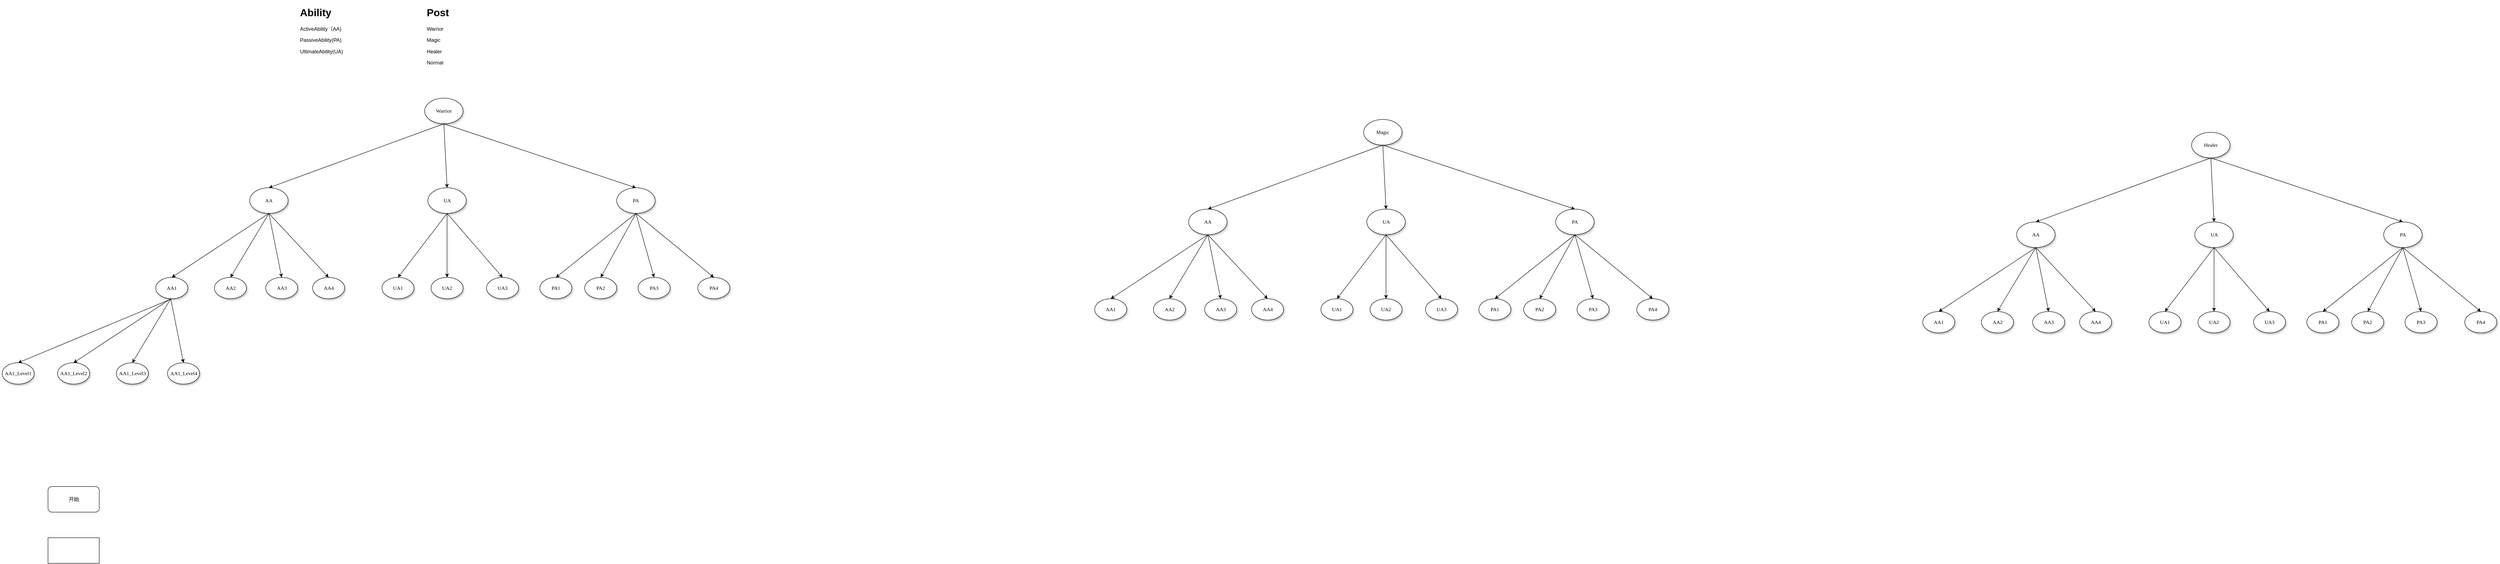 <mxfile version="22.0.3" type="device">
  <diagram name="Page-1" id="42789a77-a242-8287-6e28-9cd8cfd52e62">
    <mxGraphModel dx="3158" dy="2030" grid="1" gridSize="10" guides="1" tooltips="1" connect="1" arrows="1" fold="1" page="1" pageScale="1" pageWidth="1100" pageHeight="850" background="none" math="0" shadow="0">
      <root>
        <mxCell id="0" />
        <mxCell id="1" parent="0" />
        <mxCell id="1ea317790d2ca983-1" value="Warrior" style="ellipse;whiteSpace=wrap;html=1;rounded=0;shadow=1;comic=0;labelBackgroundColor=none;strokeWidth=1;fontFamily=Verdana;fontSize=12;align=center;" parent="1" vertex="1">
          <mxGeometry x="330" y="-60" width="90" height="60" as="geometry" />
        </mxCell>
        <mxCell id="1ea317790d2ca983-2" value="&lt;span&gt;AA1&lt;/span&gt;" style="ellipse;whiteSpace=wrap;html=1;rounded=0;shadow=1;comic=0;labelBackgroundColor=none;strokeWidth=1;fontFamily=Verdana;fontSize=12;align=center;" parent="1" vertex="1">
          <mxGeometry x="-300" y="360" width="75" height="50" as="geometry" />
        </mxCell>
        <mxCell id="1ea317790d2ca983-3" value="&lt;span&gt;AA3&lt;/span&gt;" style="ellipse;whiteSpace=wrap;html=1;rounded=0;shadow=1;comic=0;labelBackgroundColor=none;strokeWidth=1;fontFamily=Verdana;fontSize=12;align=center;" parent="1" vertex="1">
          <mxGeometry x="-42.5" y="360" width="75" height="50" as="geometry" />
        </mxCell>
        <mxCell id="1ea317790d2ca983-9" value="AA2" style="ellipse;whiteSpace=wrap;html=1;rounded=0;shadow=1;comic=0;labelBackgroundColor=none;strokeWidth=1;fontFamily=Verdana;fontSize=12;align=center;" parent="1" vertex="1">
          <mxGeometry x="-162.5" y="360" width="75" height="50" as="geometry" />
        </mxCell>
        <mxCell id="1ea317790d2ca983-10" value="&lt;span&gt;AA4&lt;/span&gt;" style="ellipse;whiteSpace=wrap;html=1;rounded=0;shadow=1;comic=0;labelBackgroundColor=none;strokeWidth=1;fontFamily=Verdana;fontSize=12;align=center;" parent="1" vertex="1">
          <mxGeometry x="67.5" y="360" width="75" height="50" as="geometry" />
        </mxCell>
        <mxCell id="gW06uHLfzCwnz44VdpSl-1" value="&lt;h1&gt;Ability&lt;/h1&gt;&lt;p&gt;ActiveAbility（AA)&lt;/p&gt;&lt;p&gt;PassiveAbility(PA)&lt;/p&gt;&lt;p&gt;UltimateAbility(UA)&lt;br&gt;&lt;/p&gt;" style="text;html=1;strokeColor=none;fillColor=none;spacing=5;spacingTop=-20;whiteSpace=wrap;overflow=hidden;rounded=0;" parent="1" vertex="1">
          <mxGeometry x="32.5" y="-280" width="190" height="120" as="geometry" />
        </mxCell>
        <mxCell id="gW06uHLfzCwnz44VdpSl-2" value="&lt;h1&gt;Post&lt;/h1&gt;&lt;p&gt;Warrior&lt;/p&gt;&lt;p&gt;Magic&lt;/p&gt;&lt;p&gt;Healer&lt;/p&gt;&lt;p&gt;Normal&lt;/p&gt;" style="text;html=1;strokeColor=none;fillColor=none;spacing=5;spacingTop=-20;whiteSpace=wrap;overflow=hidden;rounded=0;" parent="1" vertex="1">
          <mxGeometry x="330" y="-280" width="190" height="160" as="geometry" />
        </mxCell>
        <mxCell id="gW06uHLfzCwnz44VdpSl-6" value="" style="endArrow=classic;html=1;rounded=0;exitX=0.5;exitY=1;exitDx=0;exitDy=0;entryX=0.5;entryY=0;entryDx=0;entryDy=0;" parent="1" source="gW06uHLfzCwnz44VdpSl-10" target="1ea317790d2ca983-2" edge="1">
          <mxGeometry width="50" height="50" relative="1" as="geometry">
            <mxPoint x="90" y="150" as="sourcePoint" />
            <mxPoint x="140" y="100" as="targetPoint" />
          </mxGeometry>
        </mxCell>
        <mxCell id="gW06uHLfzCwnz44VdpSl-7" value="" style="endArrow=classic;html=1;rounded=0;exitX=0.5;exitY=1;exitDx=0;exitDy=0;entryX=0.5;entryY=0;entryDx=0;entryDy=0;" parent="1" source="gW06uHLfzCwnz44VdpSl-10" target="1ea317790d2ca983-9" edge="1">
          <mxGeometry width="50" height="50" relative="1" as="geometry">
            <mxPoint x="339.25" y="69.79" as="sourcePoint" />
            <mxPoint x="176.25" y="178.79" as="targetPoint" />
          </mxGeometry>
        </mxCell>
        <mxCell id="gW06uHLfzCwnz44VdpSl-8" value="" style="endArrow=classic;html=1;rounded=0;exitX=0.5;exitY=1;exitDx=0;exitDy=0;entryX=0.5;entryY=0;entryDx=0;entryDy=0;" parent="1" source="gW06uHLfzCwnz44VdpSl-10" target="1ea317790d2ca983-3" edge="1">
          <mxGeometry width="50" height="50" relative="1" as="geometry">
            <mxPoint x="357.5" y="60" as="sourcePoint" />
            <mxPoint x="300.5" y="160" as="targetPoint" />
          </mxGeometry>
        </mxCell>
        <mxCell id="gW06uHLfzCwnz44VdpSl-9" value="" style="endArrow=classic;html=1;rounded=0;exitX=0.5;exitY=1;exitDx=0;exitDy=0;entryX=0.5;entryY=0;entryDx=0;entryDy=0;" parent="1" source="gW06uHLfzCwnz44VdpSl-10" target="1ea317790d2ca983-10" edge="1">
          <mxGeometry width="50" height="50" relative="1" as="geometry">
            <mxPoint x="401.25" y="40" as="sourcePoint" />
            <mxPoint x="464.25" y="140" as="targetPoint" />
          </mxGeometry>
        </mxCell>
        <mxCell id="gW06uHLfzCwnz44VdpSl-10" value="AA" style="ellipse;whiteSpace=wrap;html=1;rounded=0;shadow=1;comic=0;labelBackgroundColor=none;strokeWidth=1;fontFamily=Verdana;fontSize=12;align=center;" parent="1" vertex="1">
          <mxGeometry x="-80" y="150" width="90" height="60" as="geometry" />
        </mxCell>
        <mxCell id="gW06uHLfzCwnz44VdpSl-12" value="PA1" style="ellipse;whiteSpace=wrap;html=1;rounded=0;shadow=1;comic=0;labelBackgroundColor=none;strokeWidth=1;fontFamily=Verdana;fontSize=12;align=center;" parent="1" vertex="1">
          <mxGeometry x="600" y="360" width="75" height="50" as="geometry" />
        </mxCell>
        <mxCell id="gW06uHLfzCwnz44VdpSl-13" value="PA3" style="ellipse;whiteSpace=wrap;html=1;rounded=0;shadow=1;comic=0;labelBackgroundColor=none;strokeWidth=1;fontFamily=Verdana;fontSize=12;align=center;" parent="1" vertex="1">
          <mxGeometry x="830" y="360" width="75" height="50" as="geometry" />
        </mxCell>
        <mxCell id="gW06uHLfzCwnz44VdpSl-14" value="PA2" style="ellipse;whiteSpace=wrap;html=1;rounded=0;shadow=1;comic=0;labelBackgroundColor=none;strokeWidth=1;fontFamily=Verdana;fontSize=12;align=center;" parent="1" vertex="1">
          <mxGeometry x="705" y="360" width="75" height="50" as="geometry" />
        </mxCell>
        <mxCell id="gW06uHLfzCwnz44VdpSl-15" value="PA4" style="ellipse;whiteSpace=wrap;html=1;rounded=0;shadow=1;comic=0;labelBackgroundColor=none;strokeWidth=1;fontFamily=Verdana;fontSize=12;align=center;" parent="1" vertex="1">
          <mxGeometry x="970" y="360" width="75" height="50" as="geometry" />
        </mxCell>
        <mxCell id="gW06uHLfzCwnz44VdpSl-16" value="" style="endArrow=classic;html=1;rounded=0;exitX=0.5;exitY=1;exitDx=0;exitDy=0;entryX=0.5;entryY=0;entryDx=0;entryDy=0;" parent="1" source="gW06uHLfzCwnz44VdpSl-20" target="gW06uHLfzCwnz44VdpSl-12" edge="1">
          <mxGeometry width="50" height="50" relative="1" as="geometry">
            <mxPoint x="950" y="150" as="sourcePoint" />
            <mxPoint x="1000" y="100" as="targetPoint" />
          </mxGeometry>
        </mxCell>
        <mxCell id="gW06uHLfzCwnz44VdpSl-17" value="" style="endArrow=classic;html=1;rounded=0;exitX=0.5;exitY=1;exitDx=0;exitDy=0;entryX=0.5;entryY=0;entryDx=0;entryDy=0;" parent="1" source="gW06uHLfzCwnz44VdpSl-20" target="gW06uHLfzCwnz44VdpSl-14" edge="1">
          <mxGeometry width="50" height="50" relative="1" as="geometry">
            <mxPoint x="1199.25" y="69.79" as="sourcePoint" />
            <mxPoint x="1036.25" y="178.79" as="targetPoint" />
          </mxGeometry>
        </mxCell>
        <mxCell id="gW06uHLfzCwnz44VdpSl-18" value="" style="endArrow=classic;html=1;rounded=0;exitX=0.5;exitY=1;exitDx=0;exitDy=0;entryX=0.5;entryY=0;entryDx=0;entryDy=0;" parent="1" source="gW06uHLfzCwnz44VdpSl-20" target="gW06uHLfzCwnz44VdpSl-13" edge="1">
          <mxGeometry width="50" height="50" relative="1" as="geometry">
            <mxPoint x="1217.5" y="60" as="sourcePoint" />
            <mxPoint x="1160.5" y="160" as="targetPoint" />
          </mxGeometry>
        </mxCell>
        <mxCell id="gW06uHLfzCwnz44VdpSl-19" value="" style="endArrow=classic;html=1;rounded=0;exitX=0.5;exitY=1;exitDx=0;exitDy=0;entryX=0.5;entryY=0;entryDx=0;entryDy=0;" parent="1" source="gW06uHLfzCwnz44VdpSl-20" target="gW06uHLfzCwnz44VdpSl-15" edge="1">
          <mxGeometry width="50" height="50" relative="1" as="geometry">
            <mxPoint x="1261.25" y="40" as="sourcePoint" />
            <mxPoint x="1324.25" y="140" as="targetPoint" />
          </mxGeometry>
        </mxCell>
        <mxCell id="gW06uHLfzCwnz44VdpSl-20" value="PA" style="ellipse;whiteSpace=wrap;html=1;rounded=0;shadow=1;comic=0;labelBackgroundColor=none;strokeWidth=1;fontFamily=Verdana;fontSize=12;align=center;" parent="1" vertex="1">
          <mxGeometry x="780" y="150" width="90" height="60" as="geometry" />
        </mxCell>
        <mxCell id="gW06uHLfzCwnz44VdpSl-21" value="UA1" style="ellipse;whiteSpace=wrap;html=1;rounded=0;shadow=1;comic=0;labelBackgroundColor=none;strokeWidth=1;fontFamily=Verdana;fontSize=12;align=center;" parent="1" vertex="1">
          <mxGeometry x="230" y="360" width="75" height="50" as="geometry" />
        </mxCell>
        <mxCell id="gW06uHLfzCwnz44VdpSl-22" value="UA3" style="ellipse;whiteSpace=wrap;html=1;rounded=0;shadow=1;comic=0;labelBackgroundColor=none;strokeWidth=1;fontFamily=Verdana;fontSize=12;align=center;" parent="1" vertex="1">
          <mxGeometry x="475" y="360" width="75" height="50" as="geometry" />
        </mxCell>
        <mxCell id="gW06uHLfzCwnz44VdpSl-23" value="UA2" style="ellipse;whiteSpace=wrap;html=1;rounded=0;shadow=1;comic=0;labelBackgroundColor=none;strokeWidth=1;fontFamily=Verdana;fontSize=12;align=center;" parent="1" vertex="1">
          <mxGeometry x="345" y="360" width="75" height="50" as="geometry" />
        </mxCell>
        <mxCell id="gW06uHLfzCwnz44VdpSl-24" value="" style="endArrow=classic;html=1;rounded=0;exitX=0.5;exitY=1;exitDx=0;exitDy=0;entryX=0.5;entryY=0;entryDx=0;entryDy=0;" parent="1" source="gW06uHLfzCwnz44VdpSl-27" target="gW06uHLfzCwnz44VdpSl-21" edge="1">
          <mxGeometry width="50" height="50" relative="1" as="geometry">
            <mxPoint x="566.25" y="150" as="sourcePoint" />
            <mxPoint x="616.25" y="100" as="targetPoint" />
          </mxGeometry>
        </mxCell>
        <mxCell id="gW06uHLfzCwnz44VdpSl-25" value="" style="endArrow=classic;html=1;rounded=0;exitX=0.5;exitY=1;exitDx=0;exitDy=0;entryX=0.5;entryY=0;entryDx=0;entryDy=0;" parent="1" source="gW06uHLfzCwnz44VdpSl-27" target="gW06uHLfzCwnz44VdpSl-23" edge="1">
          <mxGeometry width="50" height="50" relative="1" as="geometry">
            <mxPoint x="815.5" y="69.79" as="sourcePoint" />
            <mxPoint x="652.5" y="178.79" as="targetPoint" />
          </mxGeometry>
        </mxCell>
        <mxCell id="gW06uHLfzCwnz44VdpSl-26" value="" style="endArrow=classic;html=1;rounded=0;exitX=0.5;exitY=1;exitDx=0;exitDy=0;entryX=0.5;entryY=0;entryDx=0;entryDy=0;" parent="1" source="gW06uHLfzCwnz44VdpSl-27" target="gW06uHLfzCwnz44VdpSl-22" edge="1">
          <mxGeometry width="50" height="50" relative="1" as="geometry">
            <mxPoint x="833.75" y="60" as="sourcePoint" />
            <mxPoint x="776.75" y="160" as="targetPoint" />
          </mxGeometry>
        </mxCell>
        <mxCell id="gW06uHLfzCwnz44VdpSl-27" value="UA" style="ellipse;whiteSpace=wrap;html=1;rounded=0;shadow=1;comic=0;labelBackgroundColor=none;strokeWidth=1;fontFamily=Verdana;fontSize=12;align=center;" parent="1" vertex="1">
          <mxGeometry x="337.5" y="150" width="90" height="60" as="geometry" />
        </mxCell>
        <mxCell id="gW06uHLfzCwnz44VdpSl-30" value="" style="endArrow=classic;html=1;rounded=0;exitX=0.5;exitY=1;exitDx=0;exitDy=0;entryX=0.5;entryY=0;entryDx=0;entryDy=0;" parent="1" source="1ea317790d2ca983-1" target="gW06uHLfzCwnz44VdpSl-10" edge="1">
          <mxGeometry width="50" height="50" relative="1" as="geometry">
            <mxPoint x="70" y="150" as="sourcePoint" />
            <mxPoint x="120" y="100" as="targetPoint" />
          </mxGeometry>
        </mxCell>
        <mxCell id="gW06uHLfzCwnz44VdpSl-31" value="" style="endArrow=classic;html=1;rounded=0;exitX=0.5;exitY=1;exitDx=0;exitDy=0;entryX=0.5;entryY=0;entryDx=0;entryDy=0;" parent="1" source="1ea317790d2ca983-1" target="gW06uHLfzCwnz44VdpSl-27" edge="1">
          <mxGeometry width="50" height="50" relative="1" as="geometry">
            <mxPoint x="521.19" y="21" as="sourcePoint" />
            <mxPoint x="183.19" y="150" as="targetPoint" />
          </mxGeometry>
        </mxCell>
        <mxCell id="gW06uHLfzCwnz44VdpSl-34" value="" style="endArrow=classic;html=1;rounded=0;exitX=0.5;exitY=1;exitDx=0;exitDy=0;entryX=0.5;entryY=0;entryDx=0;entryDy=0;" parent="1" source="1ea317790d2ca983-1" target="gW06uHLfzCwnz44VdpSl-20" edge="1">
          <mxGeometry width="50" height="50" relative="1" as="geometry">
            <mxPoint x="666.25" y="-20" as="sourcePoint" />
            <mxPoint x="650.25" y="130" as="targetPoint" />
          </mxGeometry>
        </mxCell>
        <mxCell id="gW06uHLfzCwnz44VdpSl-36" value="Magic" style="ellipse;whiteSpace=wrap;html=1;rounded=0;shadow=1;comic=0;labelBackgroundColor=none;strokeWidth=1;fontFamily=Verdana;fontSize=12;align=center;" parent="1" vertex="1">
          <mxGeometry x="2530" y="-10" width="90" height="60" as="geometry" />
        </mxCell>
        <mxCell id="gW06uHLfzCwnz44VdpSl-37" value="&lt;span&gt;AA1&lt;/span&gt;" style="ellipse;whiteSpace=wrap;html=1;rounded=0;shadow=1;comic=0;labelBackgroundColor=none;strokeWidth=1;fontFamily=Verdana;fontSize=12;align=center;" parent="1" vertex="1">
          <mxGeometry x="1900" y="410" width="75" height="50" as="geometry" />
        </mxCell>
        <mxCell id="gW06uHLfzCwnz44VdpSl-38" value="&lt;span&gt;AA3&lt;/span&gt;" style="ellipse;whiteSpace=wrap;html=1;rounded=0;shadow=1;comic=0;labelBackgroundColor=none;strokeWidth=1;fontFamily=Verdana;fontSize=12;align=center;" parent="1" vertex="1">
          <mxGeometry x="2157.5" y="410" width="75" height="50" as="geometry" />
        </mxCell>
        <mxCell id="gW06uHLfzCwnz44VdpSl-39" value="AA2" style="ellipse;whiteSpace=wrap;html=1;rounded=0;shadow=1;comic=0;labelBackgroundColor=none;strokeWidth=1;fontFamily=Verdana;fontSize=12;align=center;" parent="1" vertex="1">
          <mxGeometry x="2037.5" y="410" width="75" height="50" as="geometry" />
        </mxCell>
        <mxCell id="gW06uHLfzCwnz44VdpSl-40" value="&lt;span&gt;AA4&lt;/span&gt;" style="ellipse;whiteSpace=wrap;html=1;rounded=0;shadow=1;comic=0;labelBackgroundColor=none;strokeWidth=1;fontFamily=Verdana;fontSize=12;align=center;" parent="1" vertex="1">
          <mxGeometry x="2267.5" y="410" width="75" height="50" as="geometry" />
        </mxCell>
        <mxCell id="gW06uHLfzCwnz44VdpSl-41" value="" style="endArrow=classic;html=1;rounded=0;exitX=0.5;exitY=1;exitDx=0;exitDy=0;entryX=0.5;entryY=0;entryDx=0;entryDy=0;" parent="1" source="gW06uHLfzCwnz44VdpSl-45" target="gW06uHLfzCwnz44VdpSl-37" edge="1">
          <mxGeometry width="50" height="50" relative="1" as="geometry">
            <mxPoint x="2290" y="200" as="sourcePoint" />
            <mxPoint x="2340" y="150" as="targetPoint" />
          </mxGeometry>
        </mxCell>
        <mxCell id="gW06uHLfzCwnz44VdpSl-42" value="" style="endArrow=classic;html=1;rounded=0;exitX=0.5;exitY=1;exitDx=0;exitDy=0;entryX=0.5;entryY=0;entryDx=0;entryDy=0;" parent="1" source="gW06uHLfzCwnz44VdpSl-45" target="gW06uHLfzCwnz44VdpSl-39" edge="1">
          <mxGeometry width="50" height="50" relative="1" as="geometry">
            <mxPoint x="2539.25" y="119.79" as="sourcePoint" />
            <mxPoint x="2376.25" y="228.79" as="targetPoint" />
          </mxGeometry>
        </mxCell>
        <mxCell id="gW06uHLfzCwnz44VdpSl-43" value="" style="endArrow=classic;html=1;rounded=0;exitX=0.5;exitY=1;exitDx=0;exitDy=0;entryX=0.5;entryY=0;entryDx=0;entryDy=0;" parent="1" source="gW06uHLfzCwnz44VdpSl-45" target="gW06uHLfzCwnz44VdpSl-38" edge="1">
          <mxGeometry width="50" height="50" relative="1" as="geometry">
            <mxPoint x="2557.5" y="110" as="sourcePoint" />
            <mxPoint x="2500.5" y="210" as="targetPoint" />
          </mxGeometry>
        </mxCell>
        <mxCell id="gW06uHLfzCwnz44VdpSl-44" value="" style="endArrow=classic;html=1;rounded=0;exitX=0.5;exitY=1;exitDx=0;exitDy=0;entryX=0.5;entryY=0;entryDx=0;entryDy=0;" parent="1" source="gW06uHLfzCwnz44VdpSl-45" target="gW06uHLfzCwnz44VdpSl-40" edge="1">
          <mxGeometry width="50" height="50" relative="1" as="geometry">
            <mxPoint x="2601.25" y="90" as="sourcePoint" />
            <mxPoint x="2664.25" y="190" as="targetPoint" />
          </mxGeometry>
        </mxCell>
        <mxCell id="gW06uHLfzCwnz44VdpSl-45" value="AA" style="ellipse;whiteSpace=wrap;html=1;rounded=0;shadow=1;comic=0;labelBackgroundColor=none;strokeWidth=1;fontFamily=Verdana;fontSize=12;align=center;" parent="1" vertex="1">
          <mxGeometry x="2120" y="200" width="90" height="60" as="geometry" />
        </mxCell>
        <mxCell id="gW06uHLfzCwnz44VdpSl-46" value="PA1" style="ellipse;whiteSpace=wrap;html=1;rounded=0;shadow=1;comic=0;labelBackgroundColor=none;strokeWidth=1;fontFamily=Verdana;fontSize=12;align=center;" parent="1" vertex="1">
          <mxGeometry x="2800" y="410" width="75" height="50" as="geometry" />
        </mxCell>
        <mxCell id="gW06uHLfzCwnz44VdpSl-47" value="PA3" style="ellipse;whiteSpace=wrap;html=1;rounded=0;shadow=1;comic=0;labelBackgroundColor=none;strokeWidth=1;fontFamily=Verdana;fontSize=12;align=center;" parent="1" vertex="1">
          <mxGeometry x="3030" y="410" width="75" height="50" as="geometry" />
        </mxCell>
        <mxCell id="gW06uHLfzCwnz44VdpSl-48" value="PA2" style="ellipse;whiteSpace=wrap;html=1;rounded=0;shadow=1;comic=0;labelBackgroundColor=none;strokeWidth=1;fontFamily=Verdana;fontSize=12;align=center;" parent="1" vertex="1">
          <mxGeometry x="2905" y="410" width="75" height="50" as="geometry" />
        </mxCell>
        <mxCell id="gW06uHLfzCwnz44VdpSl-49" value="PA4" style="ellipse;whiteSpace=wrap;html=1;rounded=0;shadow=1;comic=0;labelBackgroundColor=none;strokeWidth=1;fontFamily=Verdana;fontSize=12;align=center;" parent="1" vertex="1">
          <mxGeometry x="3170" y="410" width="75" height="50" as="geometry" />
        </mxCell>
        <mxCell id="gW06uHLfzCwnz44VdpSl-50" value="" style="endArrow=classic;html=1;rounded=0;exitX=0.5;exitY=1;exitDx=0;exitDy=0;entryX=0.5;entryY=0;entryDx=0;entryDy=0;" parent="1" source="gW06uHLfzCwnz44VdpSl-54" target="gW06uHLfzCwnz44VdpSl-46" edge="1">
          <mxGeometry width="50" height="50" relative="1" as="geometry">
            <mxPoint x="3150" y="200" as="sourcePoint" />
            <mxPoint x="3200" y="150" as="targetPoint" />
          </mxGeometry>
        </mxCell>
        <mxCell id="gW06uHLfzCwnz44VdpSl-51" value="" style="endArrow=classic;html=1;rounded=0;exitX=0.5;exitY=1;exitDx=0;exitDy=0;entryX=0.5;entryY=0;entryDx=0;entryDy=0;" parent="1" source="gW06uHLfzCwnz44VdpSl-54" target="gW06uHLfzCwnz44VdpSl-48" edge="1">
          <mxGeometry width="50" height="50" relative="1" as="geometry">
            <mxPoint x="3399.25" y="119.79" as="sourcePoint" />
            <mxPoint x="3236.25" y="228.79" as="targetPoint" />
          </mxGeometry>
        </mxCell>
        <mxCell id="gW06uHLfzCwnz44VdpSl-52" value="" style="endArrow=classic;html=1;rounded=0;exitX=0.5;exitY=1;exitDx=0;exitDy=0;entryX=0.5;entryY=0;entryDx=0;entryDy=0;" parent="1" source="gW06uHLfzCwnz44VdpSl-54" target="gW06uHLfzCwnz44VdpSl-47" edge="1">
          <mxGeometry width="50" height="50" relative="1" as="geometry">
            <mxPoint x="3417.5" y="110" as="sourcePoint" />
            <mxPoint x="3360.5" y="210" as="targetPoint" />
          </mxGeometry>
        </mxCell>
        <mxCell id="gW06uHLfzCwnz44VdpSl-53" value="" style="endArrow=classic;html=1;rounded=0;exitX=0.5;exitY=1;exitDx=0;exitDy=0;entryX=0.5;entryY=0;entryDx=0;entryDy=0;" parent="1" source="gW06uHLfzCwnz44VdpSl-54" target="gW06uHLfzCwnz44VdpSl-49" edge="1">
          <mxGeometry width="50" height="50" relative="1" as="geometry">
            <mxPoint x="3461.25" y="90" as="sourcePoint" />
            <mxPoint x="3524.25" y="190" as="targetPoint" />
          </mxGeometry>
        </mxCell>
        <mxCell id="gW06uHLfzCwnz44VdpSl-54" value="PA" style="ellipse;whiteSpace=wrap;html=1;rounded=0;shadow=1;comic=0;labelBackgroundColor=none;strokeWidth=1;fontFamily=Verdana;fontSize=12;align=center;" parent="1" vertex="1">
          <mxGeometry x="2980" y="200" width="90" height="60" as="geometry" />
        </mxCell>
        <mxCell id="gW06uHLfzCwnz44VdpSl-55" value="UA1" style="ellipse;whiteSpace=wrap;html=1;rounded=0;shadow=1;comic=0;labelBackgroundColor=none;strokeWidth=1;fontFamily=Verdana;fontSize=12;align=center;" parent="1" vertex="1">
          <mxGeometry x="2430" y="410" width="75" height="50" as="geometry" />
        </mxCell>
        <mxCell id="gW06uHLfzCwnz44VdpSl-56" value="UA3" style="ellipse;whiteSpace=wrap;html=1;rounded=0;shadow=1;comic=0;labelBackgroundColor=none;strokeWidth=1;fontFamily=Verdana;fontSize=12;align=center;" parent="1" vertex="1">
          <mxGeometry x="2675" y="410" width="75" height="50" as="geometry" />
        </mxCell>
        <mxCell id="gW06uHLfzCwnz44VdpSl-57" value="UA2" style="ellipse;whiteSpace=wrap;html=1;rounded=0;shadow=1;comic=0;labelBackgroundColor=none;strokeWidth=1;fontFamily=Verdana;fontSize=12;align=center;" parent="1" vertex="1">
          <mxGeometry x="2545" y="410" width="75" height="50" as="geometry" />
        </mxCell>
        <mxCell id="gW06uHLfzCwnz44VdpSl-58" value="" style="endArrow=classic;html=1;rounded=0;exitX=0.5;exitY=1;exitDx=0;exitDy=0;entryX=0.5;entryY=0;entryDx=0;entryDy=0;" parent="1" source="gW06uHLfzCwnz44VdpSl-61" target="gW06uHLfzCwnz44VdpSl-55" edge="1">
          <mxGeometry width="50" height="50" relative="1" as="geometry">
            <mxPoint x="2766.25" y="200" as="sourcePoint" />
            <mxPoint x="2816.25" y="150" as="targetPoint" />
          </mxGeometry>
        </mxCell>
        <mxCell id="gW06uHLfzCwnz44VdpSl-59" value="" style="endArrow=classic;html=1;rounded=0;exitX=0.5;exitY=1;exitDx=0;exitDy=0;entryX=0.5;entryY=0;entryDx=0;entryDy=0;" parent="1" source="gW06uHLfzCwnz44VdpSl-61" target="gW06uHLfzCwnz44VdpSl-57" edge="1">
          <mxGeometry width="50" height="50" relative="1" as="geometry">
            <mxPoint x="3015.5" y="119.79" as="sourcePoint" />
            <mxPoint x="2852.5" y="228.79" as="targetPoint" />
          </mxGeometry>
        </mxCell>
        <mxCell id="gW06uHLfzCwnz44VdpSl-60" value="" style="endArrow=classic;html=1;rounded=0;exitX=0.5;exitY=1;exitDx=0;exitDy=0;entryX=0.5;entryY=0;entryDx=0;entryDy=0;" parent="1" source="gW06uHLfzCwnz44VdpSl-61" target="gW06uHLfzCwnz44VdpSl-56" edge="1">
          <mxGeometry width="50" height="50" relative="1" as="geometry">
            <mxPoint x="3033.75" y="110" as="sourcePoint" />
            <mxPoint x="2976.75" y="210" as="targetPoint" />
          </mxGeometry>
        </mxCell>
        <mxCell id="gW06uHLfzCwnz44VdpSl-61" value="UA" style="ellipse;whiteSpace=wrap;html=1;rounded=0;shadow=1;comic=0;labelBackgroundColor=none;strokeWidth=1;fontFamily=Verdana;fontSize=12;align=center;" parent="1" vertex="1">
          <mxGeometry x="2537.5" y="200" width="90" height="60" as="geometry" />
        </mxCell>
        <mxCell id="gW06uHLfzCwnz44VdpSl-62" value="" style="endArrow=classic;html=1;rounded=0;exitX=0.5;exitY=1;exitDx=0;exitDy=0;entryX=0.5;entryY=0;entryDx=0;entryDy=0;" parent="1" source="gW06uHLfzCwnz44VdpSl-36" target="gW06uHLfzCwnz44VdpSl-45" edge="1">
          <mxGeometry width="50" height="50" relative="1" as="geometry">
            <mxPoint x="2270" y="200" as="sourcePoint" />
            <mxPoint x="2320" y="150" as="targetPoint" />
          </mxGeometry>
        </mxCell>
        <mxCell id="gW06uHLfzCwnz44VdpSl-63" value="" style="endArrow=classic;html=1;rounded=0;exitX=0.5;exitY=1;exitDx=0;exitDy=0;entryX=0.5;entryY=0;entryDx=0;entryDy=0;" parent="1" source="gW06uHLfzCwnz44VdpSl-36" target="gW06uHLfzCwnz44VdpSl-61" edge="1">
          <mxGeometry width="50" height="50" relative="1" as="geometry">
            <mxPoint x="2721.19" y="71" as="sourcePoint" />
            <mxPoint x="2383.19" y="200" as="targetPoint" />
          </mxGeometry>
        </mxCell>
        <mxCell id="gW06uHLfzCwnz44VdpSl-64" value="" style="endArrow=classic;html=1;rounded=0;exitX=0.5;exitY=1;exitDx=0;exitDy=0;entryX=0.5;entryY=0;entryDx=0;entryDy=0;" parent="1" source="gW06uHLfzCwnz44VdpSl-36" target="gW06uHLfzCwnz44VdpSl-54" edge="1">
          <mxGeometry width="50" height="50" relative="1" as="geometry">
            <mxPoint x="2866.25" y="30" as="sourcePoint" />
            <mxPoint x="2850.25" y="180" as="targetPoint" />
          </mxGeometry>
        </mxCell>
        <mxCell id="gW06uHLfzCwnz44VdpSl-65" value="Healer" style="ellipse;whiteSpace=wrap;html=1;rounded=0;shadow=1;comic=0;labelBackgroundColor=none;strokeWidth=1;fontFamily=Verdana;fontSize=12;align=center;" parent="1" vertex="1">
          <mxGeometry x="4470" y="20" width="90" height="60" as="geometry" />
        </mxCell>
        <mxCell id="gW06uHLfzCwnz44VdpSl-66" value="&lt;span&gt;AA1&lt;/span&gt;" style="ellipse;whiteSpace=wrap;html=1;rounded=0;shadow=1;comic=0;labelBackgroundColor=none;strokeWidth=1;fontFamily=Verdana;fontSize=12;align=center;" parent="1" vertex="1">
          <mxGeometry x="3840" y="440" width="75" height="50" as="geometry" />
        </mxCell>
        <mxCell id="gW06uHLfzCwnz44VdpSl-67" value="&lt;span&gt;AA3&lt;/span&gt;" style="ellipse;whiteSpace=wrap;html=1;rounded=0;shadow=1;comic=0;labelBackgroundColor=none;strokeWidth=1;fontFamily=Verdana;fontSize=12;align=center;" parent="1" vertex="1">
          <mxGeometry x="4097.5" y="440" width="75" height="50" as="geometry" />
        </mxCell>
        <mxCell id="gW06uHLfzCwnz44VdpSl-68" value="AA2" style="ellipse;whiteSpace=wrap;html=1;rounded=0;shadow=1;comic=0;labelBackgroundColor=none;strokeWidth=1;fontFamily=Verdana;fontSize=12;align=center;" parent="1" vertex="1">
          <mxGeometry x="3977.5" y="440" width="75" height="50" as="geometry" />
        </mxCell>
        <mxCell id="gW06uHLfzCwnz44VdpSl-69" value="&lt;span&gt;AA4&lt;/span&gt;" style="ellipse;whiteSpace=wrap;html=1;rounded=0;shadow=1;comic=0;labelBackgroundColor=none;strokeWidth=1;fontFamily=Verdana;fontSize=12;align=center;" parent="1" vertex="1">
          <mxGeometry x="4207.5" y="440" width="75" height="50" as="geometry" />
        </mxCell>
        <mxCell id="gW06uHLfzCwnz44VdpSl-70" value="" style="endArrow=classic;html=1;rounded=0;exitX=0.5;exitY=1;exitDx=0;exitDy=0;entryX=0.5;entryY=0;entryDx=0;entryDy=0;" parent="1" source="gW06uHLfzCwnz44VdpSl-74" target="gW06uHLfzCwnz44VdpSl-66" edge="1">
          <mxGeometry width="50" height="50" relative="1" as="geometry">
            <mxPoint x="4230" y="230" as="sourcePoint" />
            <mxPoint x="4280" y="180" as="targetPoint" />
          </mxGeometry>
        </mxCell>
        <mxCell id="gW06uHLfzCwnz44VdpSl-71" value="" style="endArrow=classic;html=1;rounded=0;exitX=0.5;exitY=1;exitDx=0;exitDy=0;entryX=0.5;entryY=0;entryDx=0;entryDy=0;" parent="1" source="gW06uHLfzCwnz44VdpSl-74" target="gW06uHLfzCwnz44VdpSl-68" edge="1">
          <mxGeometry width="50" height="50" relative="1" as="geometry">
            <mxPoint x="4479.25" y="149.79" as="sourcePoint" />
            <mxPoint x="4316.25" y="258.79" as="targetPoint" />
          </mxGeometry>
        </mxCell>
        <mxCell id="gW06uHLfzCwnz44VdpSl-72" value="" style="endArrow=classic;html=1;rounded=0;exitX=0.5;exitY=1;exitDx=0;exitDy=0;entryX=0.5;entryY=0;entryDx=0;entryDy=0;" parent="1" source="gW06uHLfzCwnz44VdpSl-74" target="gW06uHLfzCwnz44VdpSl-67" edge="1">
          <mxGeometry width="50" height="50" relative="1" as="geometry">
            <mxPoint x="4497.5" y="140" as="sourcePoint" />
            <mxPoint x="4440.5" y="240" as="targetPoint" />
          </mxGeometry>
        </mxCell>
        <mxCell id="gW06uHLfzCwnz44VdpSl-73" value="" style="endArrow=classic;html=1;rounded=0;exitX=0.5;exitY=1;exitDx=0;exitDy=0;entryX=0.5;entryY=0;entryDx=0;entryDy=0;" parent="1" source="gW06uHLfzCwnz44VdpSl-74" target="gW06uHLfzCwnz44VdpSl-69" edge="1">
          <mxGeometry width="50" height="50" relative="1" as="geometry">
            <mxPoint x="4541.25" y="120" as="sourcePoint" />
            <mxPoint x="4604.25" y="220" as="targetPoint" />
          </mxGeometry>
        </mxCell>
        <mxCell id="gW06uHLfzCwnz44VdpSl-74" value="AA" style="ellipse;whiteSpace=wrap;html=1;rounded=0;shadow=1;comic=0;labelBackgroundColor=none;strokeWidth=1;fontFamily=Verdana;fontSize=12;align=center;" parent="1" vertex="1">
          <mxGeometry x="4060" y="230" width="90" height="60" as="geometry" />
        </mxCell>
        <mxCell id="gW06uHLfzCwnz44VdpSl-75" value="PA1" style="ellipse;whiteSpace=wrap;html=1;rounded=0;shadow=1;comic=0;labelBackgroundColor=none;strokeWidth=1;fontFamily=Verdana;fontSize=12;align=center;" parent="1" vertex="1">
          <mxGeometry x="4740" y="440" width="75" height="50" as="geometry" />
        </mxCell>
        <mxCell id="gW06uHLfzCwnz44VdpSl-76" value="PA3" style="ellipse;whiteSpace=wrap;html=1;rounded=0;shadow=1;comic=0;labelBackgroundColor=none;strokeWidth=1;fontFamily=Verdana;fontSize=12;align=center;" parent="1" vertex="1">
          <mxGeometry x="4970" y="440" width="75" height="50" as="geometry" />
        </mxCell>
        <mxCell id="gW06uHLfzCwnz44VdpSl-77" value="PA2" style="ellipse;whiteSpace=wrap;html=1;rounded=0;shadow=1;comic=0;labelBackgroundColor=none;strokeWidth=1;fontFamily=Verdana;fontSize=12;align=center;" parent="1" vertex="1">
          <mxGeometry x="4845" y="440" width="75" height="50" as="geometry" />
        </mxCell>
        <mxCell id="gW06uHLfzCwnz44VdpSl-78" value="PA4" style="ellipse;whiteSpace=wrap;html=1;rounded=0;shadow=1;comic=0;labelBackgroundColor=none;strokeWidth=1;fontFamily=Verdana;fontSize=12;align=center;" parent="1" vertex="1">
          <mxGeometry x="5110" y="440" width="75" height="50" as="geometry" />
        </mxCell>
        <mxCell id="gW06uHLfzCwnz44VdpSl-79" value="" style="endArrow=classic;html=1;rounded=0;exitX=0.5;exitY=1;exitDx=0;exitDy=0;entryX=0.5;entryY=0;entryDx=0;entryDy=0;" parent="1" source="gW06uHLfzCwnz44VdpSl-83" target="gW06uHLfzCwnz44VdpSl-75" edge="1">
          <mxGeometry width="50" height="50" relative="1" as="geometry">
            <mxPoint x="5090" y="230" as="sourcePoint" />
            <mxPoint x="5140" y="180" as="targetPoint" />
          </mxGeometry>
        </mxCell>
        <mxCell id="gW06uHLfzCwnz44VdpSl-80" value="" style="endArrow=classic;html=1;rounded=0;exitX=0.5;exitY=1;exitDx=0;exitDy=0;entryX=0.5;entryY=0;entryDx=0;entryDy=0;" parent="1" source="gW06uHLfzCwnz44VdpSl-83" target="gW06uHLfzCwnz44VdpSl-77" edge="1">
          <mxGeometry width="50" height="50" relative="1" as="geometry">
            <mxPoint x="5339.25" y="149.79" as="sourcePoint" />
            <mxPoint x="5176.25" y="258.79" as="targetPoint" />
          </mxGeometry>
        </mxCell>
        <mxCell id="gW06uHLfzCwnz44VdpSl-81" value="" style="endArrow=classic;html=1;rounded=0;exitX=0.5;exitY=1;exitDx=0;exitDy=0;entryX=0.5;entryY=0;entryDx=0;entryDy=0;" parent="1" source="gW06uHLfzCwnz44VdpSl-83" target="gW06uHLfzCwnz44VdpSl-76" edge="1">
          <mxGeometry width="50" height="50" relative="1" as="geometry">
            <mxPoint x="5357.5" y="140" as="sourcePoint" />
            <mxPoint x="5300.5" y="240" as="targetPoint" />
          </mxGeometry>
        </mxCell>
        <mxCell id="gW06uHLfzCwnz44VdpSl-82" value="" style="endArrow=classic;html=1;rounded=0;exitX=0.5;exitY=1;exitDx=0;exitDy=0;entryX=0.5;entryY=0;entryDx=0;entryDy=0;" parent="1" source="gW06uHLfzCwnz44VdpSl-83" target="gW06uHLfzCwnz44VdpSl-78" edge="1">
          <mxGeometry width="50" height="50" relative="1" as="geometry">
            <mxPoint x="5401.25" y="120" as="sourcePoint" />
            <mxPoint x="5464.25" y="220" as="targetPoint" />
          </mxGeometry>
        </mxCell>
        <mxCell id="gW06uHLfzCwnz44VdpSl-83" value="PA" style="ellipse;whiteSpace=wrap;html=1;rounded=0;shadow=1;comic=0;labelBackgroundColor=none;strokeWidth=1;fontFamily=Verdana;fontSize=12;align=center;" parent="1" vertex="1">
          <mxGeometry x="4920" y="230" width="90" height="60" as="geometry" />
        </mxCell>
        <mxCell id="gW06uHLfzCwnz44VdpSl-84" value="UA1" style="ellipse;whiteSpace=wrap;html=1;rounded=0;shadow=1;comic=0;labelBackgroundColor=none;strokeWidth=1;fontFamily=Verdana;fontSize=12;align=center;" parent="1" vertex="1">
          <mxGeometry x="4370" y="440" width="75" height="50" as="geometry" />
        </mxCell>
        <mxCell id="gW06uHLfzCwnz44VdpSl-85" value="UA3" style="ellipse;whiteSpace=wrap;html=1;rounded=0;shadow=1;comic=0;labelBackgroundColor=none;strokeWidth=1;fontFamily=Verdana;fontSize=12;align=center;" parent="1" vertex="1">
          <mxGeometry x="4615" y="440" width="75" height="50" as="geometry" />
        </mxCell>
        <mxCell id="gW06uHLfzCwnz44VdpSl-86" value="UA2" style="ellipse;whiteSpace=wrap;html=1;rounded=0;shadow=1;comic=0;labelBackgroundColor=none;strokeWidth=1;fontFamily=Verdana;fontSize=12;align=center;" parent="1" vertex="1">
          <mxGeometry x="4485" y="440" width="75" height="50" as="geometry" />
        </mxCell>
        <mxCell id="gW06uHLfzCwnz44VdpSl-87" value="" style="endArrow=classic;html=1;rounded=0;exitX=0.5;exitY=1;exitDx=0;exitDy=0;entryX=0.5;entryY=0;entryDx=0;entryDy=0;" parent="1" source="gW06uHLfzCwnz44VdpSl-90" target="gW06uHLfzCwnz44VdpSl-84" edge="1">
          <mxGeometry width="50" height="50" relative="1" as="geometry">
            <mxPoint x="4706.25" y="230" as="sourcePoint" />
            <mxPoint x="4756.25" y="180" as="targetPoint" />
          </mxGeometry>
        </mxCell>
        <mxCell id="gW06uHLfzCwnz44VdpSl-88" value="" style="endArrow=classic;html=1;rounded=0;exitX=0.5;exitY=1;exitDx=0;exitDy=0;entryX=0.5;entryY=0;entryDx=0;entryDy=0;" parent="1" source="gW06uHLfzCwnz44VdpSl-90" target="gW06uHLfzCwnz44VdpSl-86" edge="1">
          <mxGeometry width="50" height="50" relative="1" as="geometry">
            <mxPoint x="4955.5" y="149.79" as="sourcePoint" />
            <mxPoint x="4792.5" y="258.79" as="targetPoint" />
          </mxGeometry>
        </mxCell>
        <mxCell id="gW06uHLfzCwnz44VdpSl-89" value="" style="endArrow=classic;html=1;rounded=0;exitX=0.5;exitY=1;exitDx=0;exitDy=0;entryX=0.5;entryY=0;entryDx=0;entryDy=0;" parent="1" source="gW06uHLfzCwnz44VdpSl-90" target="gW06uHLfzCwnz44VdpSl-85" edge="1">
          <mxGeometry width="50" height="50" relative="1" as="geometry">
            <mxPoint x="4973.75" y="140" as="sourcePoint" />
            <mxPoint x="4916.75" y="240" as="targetPoint" />
          </mxGeometry>
        </mxCell>
        <mxCell id="gW06uHLfzCwnz44VdpSl-90" value="UA" style="ellipse;whiteSpace=wrap;html=1;rounded=0;shadow=1;comic=0;labelBackgroundColor=none;strokeWidth=1;fontFamily=Verdana;fontSize=12;align=center;" parent="1" vertex="1">
          <mxGeometry x="4477.5" y="230" width="90" height="60" as="geometry" />
        </mxCell>
        <mxCell id="gW06uHLfzCwnz44VdpSl-91" value="" style="endArrow=classic;html=1;rounded=0;exitX=0.5;exitY=1;exitDx=0;exitDy=0;entryX=0.5;entryY=0;entryDx=0;entryDy=0;" parent="1" source="gW06uHLfzCwnz44VdpSl-65" target="gW06uHLfzCwnz44VdpSl-74" edge="1">
          <mxGeometry width="50" height="50" relative="1" as="geometry">
            <mxPoint x="4210" y="230" as="sourcePoint" />
            <mxPoint x="4260" y="180" as="targetPoint" />
          </mxGeometry>
        </mxCell>
        <mxCell id="gW06uHLfzCwnz44VdpSl-92" value="" style="endArrow=classic;html=1;rounded=0;exitX=0.5;exitY=1;exitDx=0;exitDy=0;entryX=0.5;entryY=0;entryDx=0;entryDy=0;" parent="1" source="gW06uHLfzCwnz44VdpSl-65" target="gW06uHLfzCwnz44VdpSl-90" edge="1">
          <mxGeometry width="50" height="50" relative="1" as="geometry">
            <mxPoint x="4661.19" y="101" as="sourcePoint" />
            <mxPoint x="4323.19" y="230" as="targetPoint" />
          </mxGeometry>
        </mxCell>
        <mxCell id="gW06uHLfzCwnz44VdpSl-93" value="" style="endArrow=classic;html=1;rounded=0;exitX=0.5;exitY=1;exitDx=0;exitDy=0;entryX=0.5;entryY=0;entryDx=0;entryDy=0;" parent="1" source="gW06uHLfzCwnz44VdpSl-65" target="gW06uHLfzCwnz44VdpSl-83" edge="1">
          <mxGeometry width="50" height="50" relative="1" as="geometry">
            <mxPoint x="4806.25" y="60" as="sourcePoint" />
            <mxPoint x="4790.25" y="210" as="targetPoint" />
          </mxGeometry>
        </mxCell>
        <mxCell id="gW06uHLfzCwnz44VdpSl-94" value="" style="rounded=0;whiteSpace=wrap;html=1;" parent="1" vertex="1">
          <mxGeometry x="-552.5" y="970" width="120" height="60" as="geometry" />
        </mxCell>
        <mxCell id="gW06uHLfzCwnz44VdpSl-95" value="&lt;span&gt;AA1_Level2&lt;/span&gt;" style="ellipse;whiteSpace=wrap;html=1;rounded=0;shadow=1;comic=0;labelBackgroundColor=none;strokeWidth=1;fontFamily=Verdana;fontSize=12;align=center;" parent="1" vertex="1">
          <mxGeometry x="-530" y="560" width="75" height="50" as="geometry" />
        </mxCell>
        <mxCell id="gW06uHLfzCwnz44VdpSl-96" value="AA1_Level3" style="ellipse;whiteSpace=wrap;html=1;rounded=0;shadow=1;comic=0;labelBackgroundColor=none;strokeWidth=1;fontFamily=Verdana;fontSize=12;align=center;" parent="1" vertex="1">
          <mxGeometry x="-392.5" y="560" width="75" height="50" as="geometry" />
        </mxCell>
        <mxCell id="gW06uHLfzCwnz44VdpSl-97" value="" style="endArrow=classic;html=1;rounded=0;exitX=0.5;exitY=1;exitDx=0;exitDy=0;entryX=0.5;entryY=0;entryDx=0;entryDy=0;" parent="1" target="gW06uHLfzCwnz44VdpSl-95" edge="1">
          <mxGeometry width="50" height="50" relative="1" as="geometry">
            <mxPoint x="-265" y="410" as="sourcePoint" />
            <mxPoint x="-90" y="300" as="targetPoint" />
          </mxGeometry>
        </mxCell>
        <mxCell id="gW06uHLfzCwnz44VdpSl-98" value="" style="endArrow=classic;html=1;rounded=0;exitX=0.5;exitY=1;exitDx=0;exitDy=0;entryX=0.5;entryY=0;entryDx=0;entryDy=0;" parent="1" target="gW06uHLfzCwnz44VdpSl-96" edge="1">
          <mxGeometry width="50" height="50" relative="1" as="geometry">
            <mxPoint x="-265" y="410" as="sourcePoint" />
            <mxPoint x="-53.75" y="378.79" as="targetPoint" />
          </mxGeometry>
        </mxCell>
        <mxCell id="gW06uHLfzCwnz44VdpSl-99" value="" style="endArrow=classic;html=1;rounded=0;exitX=0.5;exitY=1;exitDx=0;exitDy=0;entryX=0.5;entryY=0;entryDx=0;entryDy=0;" parent="1" target="gW06uHLfzCwnz44VdpSl-100" edge="1">
          <mxGeometry width="50" height="50" relative="1" as="geometry">
            <mxPoint x="-265" y="410" as="sourcePoint" />
            <mxPoint x="70.5" y="360" as="targetPoint" />
          </mxGeometry>
        </mxCell>
        <mxCell id="gW06uHLfzCwnz44VdpSl-100" value="AA1_Level4" style="ellipse;whiteSpace=wrap;html=1;rounded=0;shadow=1;comic=0;labelBackgroundColor=none;strokeWidth=1;fontFamily=Verdana;fontSize=12;align=center;" parent="1" vertex="1">
          <mxGeometry x="-272.5" y="560" width="75" height="50" as="geometry" />
        </mxCell>
        <mxCell id="gW06uHLfzCwnz44VdpSl-102" value="开始" style="rounded=1;whiteSpace=wrap;html=1;" parent="1" vertex="1">
          <mxGeometry x="-552.5" y="850" width="120" height="60" as="geometry" />
        </mxCell>
        <mxCell id="ZFn1Qh6X1O_iCy79mVQ9-3" value="AA1_Level1" style="ellipse;whiteSpace=wrap;html=1;rounded=0;shadow=1;comic=0;labelBackgroundColor=none;strokeWidth=1;fontFamily=Verdana;fontSize=12;align=center;" vertex="1" parent="1">
          <mxGeometry x="-660" y="560" width="75" height="50" as="geometry" />
        </mxCell>
        <mxCell id="ZFn1Qh6X1O_iCy79mVQ9-4" value="" style="endArrow=classic;html=1;rounded=0;exitX=0.5;exitY=1;exitDx=0;exitDy=0;entryX=0.5;entryY=0;entryDx=0;entryDy=0;" edge="1" parent="1" source="1ea317790d2ca983-2" target="ZFn1Qh6X1O_iCy79mVQ9-3">
          <mxGeometry width="50" height="50" relative="1" as="geometry">
            <mxPoint x="-372.5" y="410" as="sourcePoint" />
            <mxPoint x="-599.5" y="560" as="targetPoint" />
          </mxGeometry>
        </mxCell>
      </root>
    </mxGraphModel>
  </diagram>
</mxfile>
